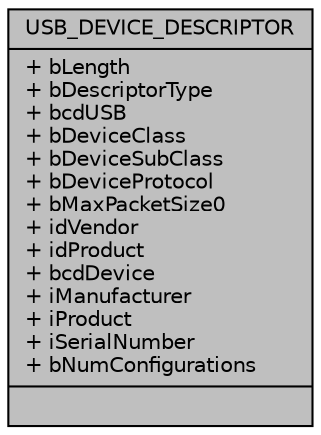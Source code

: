 digraph "USB_DEVICE_DESCRIPTOR"
{
  edge [fontname="Helvetica",fontsize="10",labelfontname="Helvetica",labelfontsize="10"];
  node [fontname="Helvetica",fontsize="10",shape=record];
  Node0 [label="{USB_DEVICE_DESCRIPTOR\n|+ bLength\l+ bDescriptorType\l+ bcdUSB\l+ bDeviceClass\l+ bDeviceSubClass\l+ bDeviceProtocol\l+ bMaxPacketSize0\l+ idVendor\l+ idProduct\l+ bcdDevice\l+ iManufacturer\l+ iProduct\l+ iSerialNumber\l+ bNumConfigurations\l|}",height=0.2,width=0.4,color="black", fillcolor="grey75", style="filled", fontcolor="black"];
}
